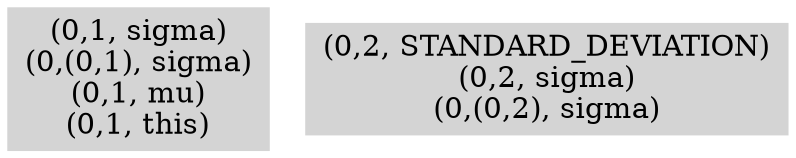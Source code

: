 digraph { 
59 [shape=box,style=filled,color=".0 .0 .83",label="(0,1, sigma)\n(0,(0,1), sigma)\n(0,1, mu)\n(0,1, this)"];
60 [shape=box,style=filled,color=".0 .0 .83",label="(0,2, STANDARD_DEVIATION)\n(0,2, sigma)\n(0,(0,2), sigma)"];
}